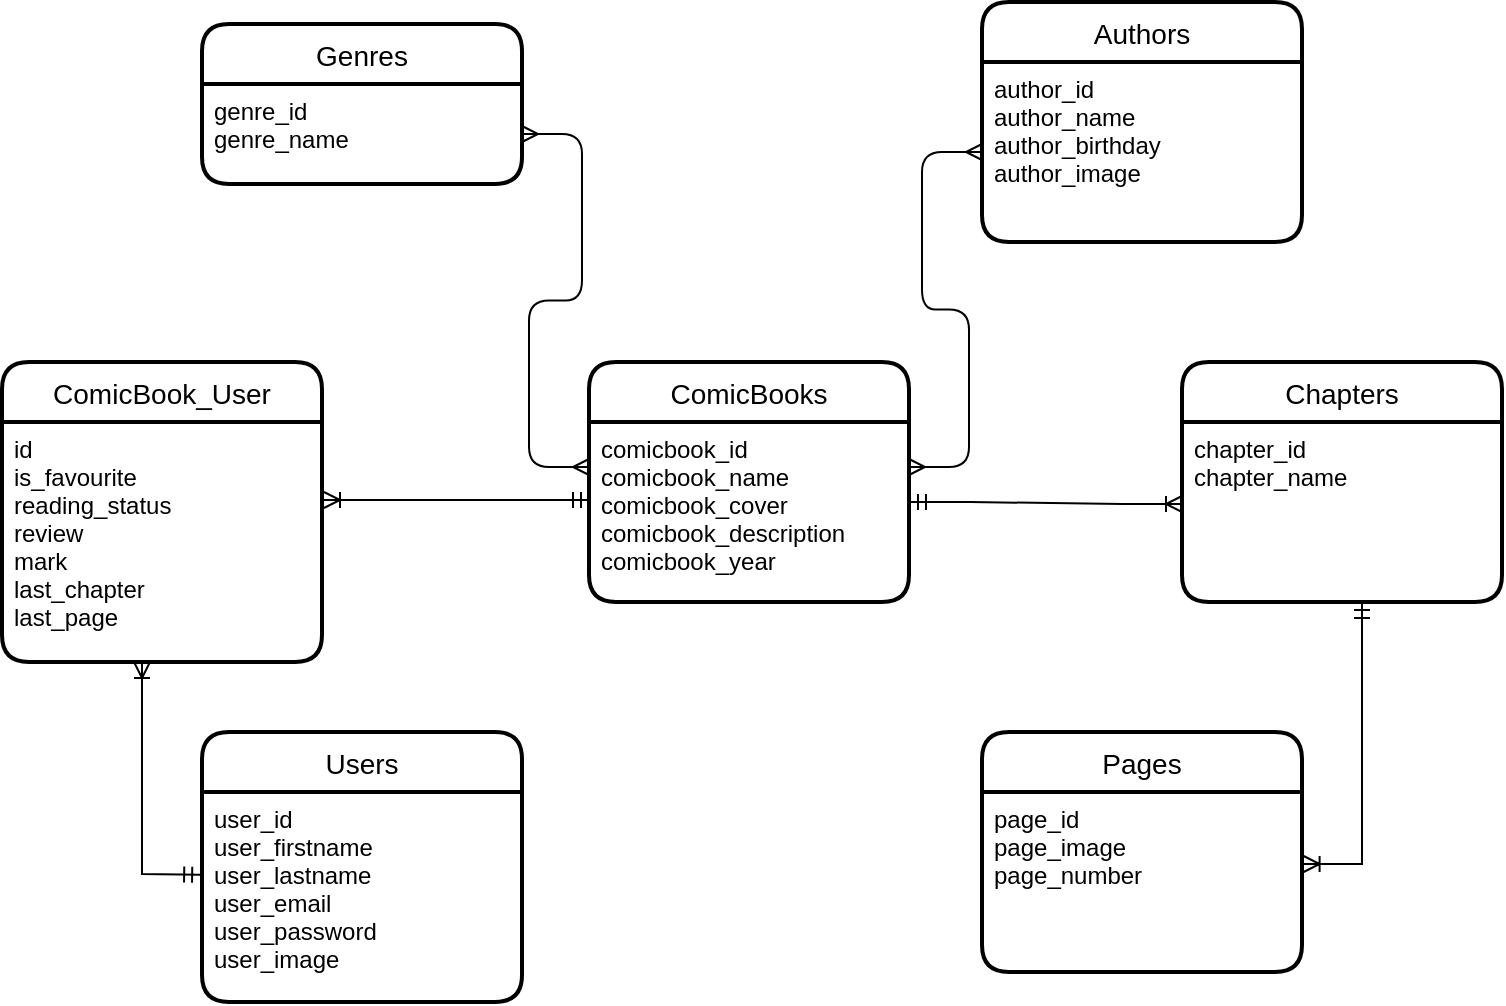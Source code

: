 <mxfile version="18.1.3" type="device"><diagram id="tIvs03t5iTaTDv61LrEo" name="Page-1"><mxGraphModel dx="1038" dy="521" grid="1" gridSize="10" guides="1" tooltips="1" connect="1" arrows="1" fold="1" page="1" pageScale="1" pageWidth="827" pageHeight="1169" math="0" shadow="0"><root><mxCell id="0"/><mxCell id="1" parent="0"/><mxCell id="sjlH_c2FiAvv48STANYG-4" value="ComicBook_User" style="swimlane;childLayout=stackLayout;horizontal=1;startSize=30;horizontalStack=0;rounded=1;fontSize=14;fontStyle=0;strokeWidth=2;resizeParent=0;resizeLast=1;shadow=0;dashed=0;align=center;" parent="1" vertex="1"><mxGeometry x="40" y="260" width="160" height="150" as="geometry"/></mxCell><mxCell id="sjlH_c2FiAvv48STANYG-5" value="id&#10;is_favourite&#10;reading_status&#10;review&#10;mark&#10;last_chapter&#10;last_page" style="align=left;strokeColor=none;fillColor=none;spacingLeft=4;fontSize=12;verticalAlign=top;resizable=0;rotatable=0;part=1;" parent="sjlH_c2FiAvv48STANYG-4" vertex="1"><mxGeometry y="30" width="160" height="120" as="geometry"/></mxCell><mxCell id="sjlH_c2FiAvv48STANYG-7" value="ComicBooks" style="swimlane;childLayout=stackLayout;horizontal=1;startSize=30;horizontalStack=0;rounded=1;fontSize=14;fontStyle=0;strokeWidth=2;resizeParent=0;resizeLast=1;shadow=0;dashed=0;align=center;" parent="1" vertex="1"><mxGeometry x="333.5" y="260" width="160" height="120" as="geometry"/></mxCell><mxCell id="sjlH_c2FiAvv48STANYG-8" value="comicbook_id&#10;comicbook_name&#10;comicbook_cover&#10;comicbook_description&#10;comicbook_year" style="align=left;strokeColor=none;fillColor=none;spacingLeft=4;fontSize=12;verticalAlign=top;resizable=0;rotatable=0;part=1;" parent="sjlH_c2FiAvv48STANYG-7" vertex="1"><mxGeometry y="30" width="160" height="90" as="geometry"/></mxCell><mxCell id="sjlH_c2FiAvv48STANYG-9" value="Genres" style="swimlane;childLayout=stackLayout;horizontal=1;startSize=30;horizontalStack=0;rounded=1;fontSize=14;fontStyle=0;strokeWidth=2;resizeParent=0;resizeLast=1;shadow=0;dashed=0;align=center;" parent="1" vertex="1"><mxGeometry x="140" y="91" width="160" height="80" as="geometry"/></mxCell><mxCell id="sjlH_c2FiAvv48STANYG-10" value="genre_id&#10;genre_name" style="align=left;strokeColor=none;fillColor=none;spacingLeft=4;fontSize=12;verticalAlign=top;resizable=0;rotatable=0;part=1;" parent="sjlH_c2FiAvv48STANYG-9" vertex="1"><mxGeometry y="30" width="160" height="50" as="geometry"/></mxCell><mxCell id="sjlH_c2FiAvv48STANYG-12" value="Chapters" style="swimlane;childLayout=stackLayout;horizontal=1;startSize=30;horizontalStack=0;rounded=1;fontSize=14;fontStyle=0;strokeWidth=2;resizeParent=0;resizeLast=1;shadow=0;dashed=0;align=center;" parent="1" vertex="1"><mxGeometry x="630" y="260" width="160" height="120" as="geometry"/></mxCell><mxCell id="sjlH_c2FiAvv48STANYG-13" value="chapter_id&#10;chapter_name" style="align=left;strokeColor=none;fillColor=none;spacingLeft=4;fontSize=12;verticalAlign=top;resizable=0;rotatable=0;part=1;" parent="sjlH_c2FiAvv48STANYG-12" vertex="1"><mxGeometry y="30" width="160" height="90" as="geometry"/></mxCell><mxCell id="sjlH_c2FiAvv48STANYG-14" value="Authors" style="swimlane;childLayout=stackLayout;horizontal=1;startSize=30;horizontalStack=0;rounded=1;fontSize=14;fontStyle=0;strokeWidth=2;resizeParent=0;resizeLast=1;shadow=0;dashed=0;align=center;" parent="1" vertex="1"><mxGeometry x="530" y="80" width="160" height="120" as="geometry"/></mxCell><mxCell id="sjlH_c2FiAvv48STANYG-15" value="author_id&#10;author_name&#10;author_birthday&#10;author_image" style="align=left;strokeColor=none;fillColor=none;spacingLeft=4;fontSize=12;verticalAlign=top;resizable=0;rotatable=0;part=1;" parent="sjlH_c2FiAvv48STANYG-14" vertex="1"><mxGeometry y="30" width="160" height="90" as="geometry"/></mxCell><mxCell id="sjlH_c2FiAvv48STANYG-16" value="Pages" style="swimlane;childLayout=stackLayout;horizontal=1;startSize=30;horizontalStack=0;rounded=1;fontSize=14;fontStyle=0;strokeWidth=2;resizeParent=0;resizeLast=1;shadow=0;dashed=0;align=center;" parent="1" vertex="1"><mxGeometry x="530" y="445" width="160" height="120" as="geometry"/></mxCell><mxCell id="sjlH_c2FiAvv48STANYG-17" value="page_id&#10;page_image&#10;page_number" style="align=left;strokeColor=none;fillColor=none;spacingLeft=4;fontSize=12;verticalAlign=top;resizable=0;rotatable=0;part=1;" parent="sjlH_c2FiAvv48STANYG-16" vertex="1"><mxGeometry y="30" width="160" height="90" as="geometry"/></mxCell><mxCell id="sjlH_c2FiAvv48STANYG-18" value="Users" style="swimlane;childLayout=stackLayout;horizontal=1;startSize=30;horizontalStack=0;rounded=1;fontSize=14;fontStyle=0;strokeWidth=2;resizeParent=0;resizeLast=1;shadow=0;dashed=0;align=center;" parent="1" vertex="1"><mxGeometry x="140" y="445" width="160" height="135" as="geometry"/></mxCell><mxCell id="sjlH_c2FiAvv48STANYG-19" value="user_id&#10;user_firstname&#10;user_lastname&#10;user_email&#10;user_password&#10;user_image" style="align=left;strokeColor=none;fillColor=none;spacingLeft=4;fontSize=12;verticalAlign=top;resizable=0;rotatable=0;part=1;" parent="sjlH_c2FiAvv48STANYG-18" vertex="1"><mxGeometry y="30" width="160" height="105" as="geometry"/></mxCell><mxCell id="sjlH_c2FiAvv48STANYG-24" value="" style="edgeStyle=entityRelationEdgeStyle;fontSize=12;html=1;endArrow=ERmany;startArrow=ERmany;exitX=0;exitY=0.25;exitDx=0;exitDy=0;entryX=1;entryY=0.5;entryDx=0;entryDy=0;" parent="1" source="sjlH_c2FiAvv48STANYG-8" target="sjlH_c2FiAvv48STANYG-10" edge="1"><mxGeometry width="100" height="100" relative="1" as="geometry"><mxPoint x="360" y="360" as="sourcePoint"/><mxPoint x="460" y="260" as="targetPoint"/></mxGeometry></mxCell><mxCell id="sjlH_c2FiAvv48STANYG-25" value="" style="edgeStyle=entityRelationEdgeStyle;fontSize=12;html=1;endArrow=ERmany;startArrow=ERmany;exitX=1;exitY=0.25;exitDx=0;exitDy=0;entryX=0;entryY=0.5;entryDx=0;entryDy=0;" parent="1" source="sjlH_c2FiAvv48STANYG-8" target="sjlH_c2FiAvv48STANYG-15" edge="1"><mxGeometry width="100" height="100" relative="1" as="geometry"><mxPoint x="563.2" y="325.82" as="sourcePoint"/><mxPoint x="530" y="165" as="targetPoint"/></mxGeometry></mxCell><mxCell id="ecgpOxysae6JopNfw9vZ-2" value="" style="edgeStyle=entityRelationEdgeStyle;fontSize=12;html=1;endArrow=ERoneToMany;startArrow=ERmandOne;rounded=0;" edge="1" parent="1"><mxGeometry width="100" height="100" relative="1" as="geometry"><mxPoint x="494" y="330" as="sourcePoint"/><mxPoint x="630" y="331" as="targetPoint"/></mxGeometry></mxCell><mxCell id="ecgpOxysae6JopNfw9vZ-5" value="" style="fontSize=12;html=1;endArrow=ERoneToMany;startArrow=ERmandOne;rounded=0;exitX=0;exitY=0.433;exitDx=0;exitDy=0;exitPerimeter=0;" edge="1" parent="1"><mxGeometry width="100" height="100" relative="1" as="geometry"><mxPoint x="333.5" y="328.97" as="sourcePoint"/><mxPoint x="201" y="329" as="targetPoint"/></mxGeometry></mxCell><mxCell id="ecgpOxysae6JopNfw9vZ-8" value="" style="fontSize=12;html=1;endArrow=ERoneToMany;startArrow=ERmandOne;rounded=0;exitX=0.447;exitY=1.034;exitDx=0;exitDy=0;exitPerimeter=0;" edge="1" parent="1"><mxGeometry width="100" height="100" relative="1" as="geometry"><mxPoint x="139.08" y="516.4" as="sourcePoint"/><mxPoint x="110" y="410" as="targetPoint"/><Array as="points"><mxPoint x="110" y="516"/></Array></mxGeometry></mxCell><mxCell id="ecgpOxysae6JopNfw9vZ-10" value="" style="fontSize=12;html=1;endArrow=ERoneToMany;startArrow=ERmandOne;rounded=0;entryX=1.005;entryY=0.4;entryDx=0;entryDy=0;entryPerimeter=0;" edge="1" parent="1" target="sjlH_c2FiAvv48STANYG-17"><mxGeometry width="100" height="100" relative="1" as="geometry"><mxPoint x="720" y="380" as="sourcePoint"/><mxPoint x="740" y="473.6" as="targetPoint"/><Array as="points"><mxPoint x="720" y="511"/></Array></mxGeometry></mxCell></root></mxGraphModel></diagram></mxfile>